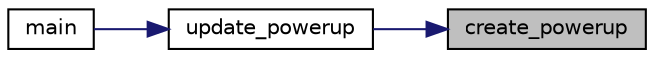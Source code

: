 digraph "create_powerup"
{
 // LATEX_PDF_SIZE
  edge [fontname="Helvetica",fontsize="10",labelfontname="Helvetica",labelfontsize="10"];
  node [fontname="Helvetica",fontsize="10",shape=record];
  rankdir="RL";
  Node1 [label="create_powerup",height=0.2,width=0.4,color="black", fillcolor="grey75", style="filled", fontcolor="black",tooltip="Create a powerup object."];
  Node1 -> Node2 [dir="back",color="midnightblue",fontsize="10",style="solid",fontname="Helvetica"];
  Node2 [label="update_powerup",height=0.2,width=0.4,color="black", fillcolor="white", style="filled",URL="$main_8c.html#a85a8b9c08bab86b80e9584d5845b6a06",tooltip="Function that do the actions on the powerup like move it, draw it."];
  Node2 -> Node3 [dir="back",color="midnightblue",fontsize="10",style="solid",fontname="Helvetica"];
  Node3 [label="main",height=0.2,width=0.4,color="black", fillcolor="white", style="filled",URL="$main_8c.html#abf9e6b7e6f15df4b525a2e7705ba3089",tooltip="Main function of the project contain the game loop."];
}
